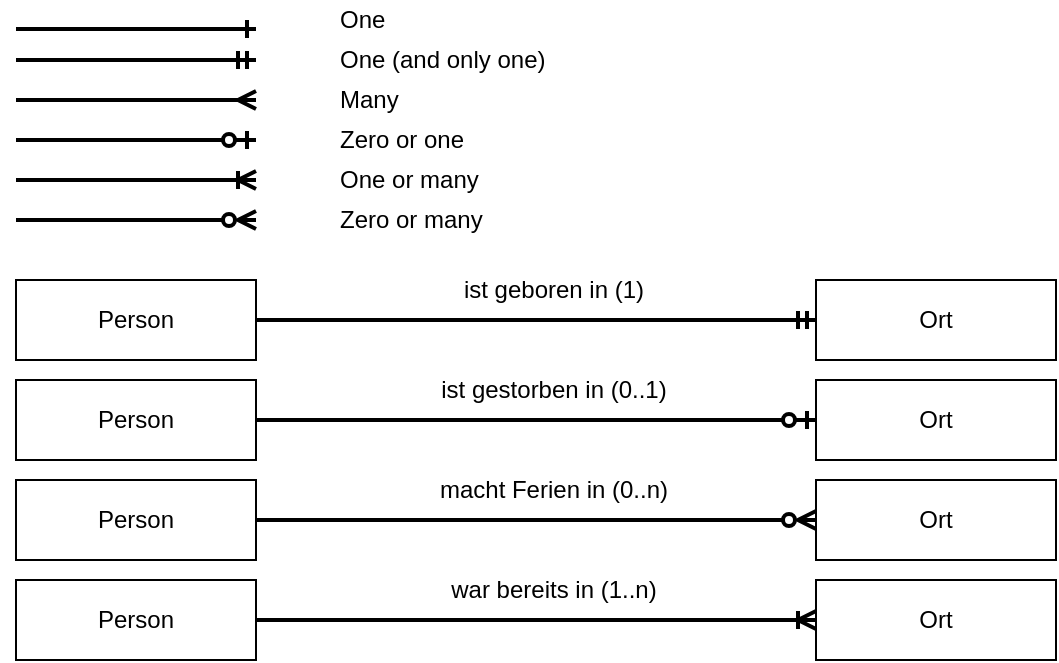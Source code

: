 <mxfile version="20.8.16" type="device"><diagram name="Seite-1" id="xLBUCEtowkX9UHh2SuQv"><mxGraphModel dx="1195" dy="708" grid="1" gridSize="10" guides="1" tooltips="1" connect="1" arrows="1" fold="1" page="1" pageScale="1" pageWidth="827" pageHeight="1169" math="0" shadow="0"><root><mxCell id="0"/><mxCell id="1" parent="0"/><mxCell id="oSPs1gEMBpM4rUfmCWVf-1" value="" style="endArrow=ERone;startArrow=none;html=1;rounded=0;fontSize=15;endFill=0;startFill=0;strokeWidth=2;labelBackgroundColor=none;fontColor=default;" edge="1" parent="1"><mxGeometry width="50" height="50" relative="1" as="geometry"><mxPoint x="80" y="34.5" as="sourcePoint"/><mxPoint x="200" y="34.5" as="targetPoint"/></mxGeometry></mxCell><mxCell id="oSPs1gEMBpM4rUfmCWVf-2" value="One" style="text;html=1;strokeColor=none;fillColor=none;align=left;verticalAlign=middle;whiteSpace=wrap;rounded=0;" vertex="1" parent="1"><mxGeometry x="240" y="20" width="60" height="20" as="geometry"/></mxCell><mxCell id="oSPs1gEMBpM4rUfmCWVf-3" value="" style="endArrow=ERmany;startArrow=none;html=1;rounded=0;fontSize=15;endFill=0;startFill=0;strokeWidth=2;labelBackgroundColor=none;fontColor=default;" edge="1" parent="1"><mxGeometry width="50" height="50" relative="1" as="geometry"><mxPoint x="80" y="70" as="sourcePoint"/><mxPoint x="200" y="70" as="targetPoint"/></mxGeometry></mxCell><mxCell id="oSPs1gEMBpM4rUfmCWVf-4" value="Many" style="text;html=1;strokeColor=none;fillColor=none;align=left;verticalAlign=middle;whiteSpace=wrap;rounded=0;" vertex="1" parent="1"><mxGeometry x="240" y="60" width="60" height="20" as="geometry"/></mxCell><mxCell id="oSPs1gEMBpM4rUfmCWVf-5" value="" style="endArrow=ERmandOne;startArrow=none;html=1;rounded=0;fontSize=15;endFill=0;startFill=0;strokeWidth=2;labelBackgroundColor=none;fontColor=default;" edge="1" parent="1"><mxGeometry width="50" height="50" relative="1" as="geometry"><mxPoint x="80" y="50" as="sourcePoint"/><mxPoint x="200" y="50" as="targetPoint"/></mxGeometry></mxCell><mxCell id="oSPs1gEMBpM4rUfmCWVf-6" value="One (and only one)" style="text;html=1;strokeColor=none;fillColor=none;align=left;verticalAlign=middle;whiteSpace=wrap;rounded=0;" vertex="1" parent="1"><mxGeometry x="240" y="40" width="120" height="20" as="geometry"/></mxCell><mxCell id="oSPs1gEMBpM4rUfmCWVf-7" value="" style="endArrow=ERzeroToOne;startArrow=none;html=1;rounded=0;fontSize=15;endFill=0;startFill=0;strokeWidth=2;labelBackgroundColor=none;fontColor=default;" edge="1" parent="1"><mxGeometry width="50" height="50" relative="1" as="geometry"><mxPoint x="80" y="90" as="sourcePoint"/><mxPoint x="200" y="90" as="targetPoint"/></mxGeometry></mxCell><mxCell id="oSPs1gEMBpM4rUfmCWVf-8" value="Zero or one" style="text;html=1;strokeColor=none;fillColor=none;align=left;verticalAlign=middle;whiteSpace=wrap;rounded=0;" vertex="1" parent="1"><mxGeometry x="240" y="80" width="70" height="20" as="geometry"/></mxCell><mxCell id="oSPs1gEMBpM4rUfmCWVf-9" value="" style="endArrow=ERoneToMany;startArrow=none;html=1;rounded=0;fontSize=15;endFill=0;startFill=0;strokeWidth=2;labelBackgroundColor=none;fontColor=default;" edge="1" parent="1"><mxGeometry width="50" height="50" relative="1" as="geometry"><mxPoint x="80" y="110" as="sourcePoint"/><mxPoint x="200" y="110" as="targetPoint"/></mxGeometry></mxCell><mxCell id="oSPs1gEMBpM4rUfmCWVf-10" value="One or many" style="text;html=1;strokeColor=none;fillColor=none;align=left;verticalAlign=middle;whiteSpace=wrap;rounded=0;" vertex="1" parent="1"><mxGeometry x="240" y="100" width="80" height="20" as="geometry"/></mxCell><mxCell id="oSPs1gEMBpM4rUfmCWVf-11" value="Zero or many" style="text;html=1;strokeColor=none;fillColor=none;align=left;verticalAlign=middle;whiteSpace=wrap;rounded=0;" vertex="1" parent="1"><mxGeometry x="240" y="120" width="80" height="20" as="geometry"/></mxCell><mxCell id="oSPs1gEMBpM4rUfmCWVf-12" value="" style="endArrow=ERzeroToMany;startArrow=none;html=1;rounded=0;fontSize=15;endFill=0;startFill=0;strokeWidth=2;labelBackgroundColor=none;fontColor=default;" edge="1" parent="1"><mxGeometry width="50" height="50" relative="1" as="geometry"><mxPoint x="80" y="130" as="sourcePoint"/><mxPoint x="200" y="130" as="targetPoint"/></mxGeometry></mxCell><mxCell id="oSPs1gEMBpM4rUfmCWVf-13" value="Person" style="rounded=0;whiteSpace=wrap;html=1;" vertex="1" parent="1"><mxGeometry x="80" y="160" width="120" height="40" as="geometry"/></mxCell><mxCell id="oSPs1gEMBpM4rUfmCWVf-15" style="edgeStyle=orthogonalEdgeStyle;rounded=0;orthogonalLoop=1;jettySize=auto;html=1;endArrow=none;endFill=0;startArrow=ERmandOne;startFill=0;strokeWidth=2;" edge="1" parent="1" source="oSPs1gEMBpM4rUfmCWVf-14" target="oSPs1gEMBpM4rUfmCWVf-13"><mxGeometry relative="1" as="geometry"/></mxCell><mxCell id="oSPs1gEMBpM4rUfmCWVf-14" value="Ort" style="rounded=0;whiteSpace=wrap;html=1;" vertex="1" parent="1"><mxGeometry x="480" y="160" width="120" height="40" as="geometry"/></mxCell><mxCell id="oSPs1gEMBpM4rUfmCWVf-16" value="ist geboren in (1)" style="text;html=1;strokeColor=none;fillColor=none;align=center;verticalAlign=middle;whiteSpace=wrap;rounded=0;" vertex="1" parent="1"><mxGeometry x="284" y="150" width="130" height="30" as="geometry"/></mxCell><mxCell id="oSPs1gEMBpM4rUfmCWVf-22" value="Person" style="rounded=0;whiteSpace=wrap;html=1;" vertex="1" parent="1"><mxGeometry x="80" y="210" width="120" height="40" as="geometry"/></mxCell><mxCell id="oSPs1gEMBpM4rUfmCWVf-23" style="edgeStyle=orthogonalEdgeStyle;rounded=0;orthogonalLoop=1;jettySize=auto;html=1;endArrow=none;endFill=0;startArrow=ERzeroToOne;startFill=0;strokeWidth=2;" edge="1" parent="1" source="oSPs1gEMBpM4rUfmCWVf-24" target="oSPs1gEMBpM4rUfmCWVf-22"><mxGeometry relative="1" as="geometry"/></mxCell><mxCell id="oSPs1gEMBpM4rUfmCWVf-24" value="Ort" style="rounded=0;whiteSpace=wrap;html=1;" vertex="1" parent="1"><mxGeometry x="480" y="210" width="120" height="40" as="geometry"/></mxCell><mxCell id="oSPs1gEMBpM4rUfmCWVf-25" value="ist gestorben in (0..1)" style="text;html=1;strokeColor=none;fillColor=none;align=center;verticalAlign=middle;whiteSpace=wrap;rounded=0;" vertex="1" parent="1"><mxGeometry x="284" y="200" width="130" height="30" as="geometry"/></mxCell><mxCell id="oSPs1gEMBpM4rUfmCWVf-26" value="Person" style="rounded=0;whiteSpace=wrap;html=1;" vertex="1" parent="1"><mxGeometry x="80" y="260" width="120" height="40" as="geometry"/></mxCell><mxCell id="oSPs1gEMBpM4rUfmCWVf-27" style="edgeStyle=orthogonalEdgeStyle;rounded=0;orthogonalLoop=1;jettySize=auto;html=1;endArrow=none;endFill=0;startArrow=ERzeroToMany;startFill=0;strokeWidth=2;" edge="1" parent="1" source="oSPs1gEMBpM4rUfmCWVf-28" target="oSPs1gEMBpM4rUfmCWVf-26"><mxGeometry relative="1" as="geometry"/></mxCell><mxCell id="oSPs1gEMBpM4rUfmCWVf-28" value="Ort" style="rounded=0;whiteSpace=wrap;html=1;" vertex="1" parent="1"><mxGeometry x="480" y="260" width="120" height="40" as="geometry"/></mxCell><mxCell id="oSPs1gEMBpM4rUfmCWVf-29" value="macht Ferien in (0..n)" style="text;html=1;strokeColor=none;fillColor=none;align=center;verticalAlign=middle;whiteSpace=wrap;rounded=0;" vertex="1" parent="1"><mxGeometry x="284" y="250" width="130" height="30" as="geometry"/></mxCell><mxCell id="oSPs1gEMBpM4rUfmCWVf-30" value="Person" style="rounded=0;whiteSpace=wrap;html=1;" vertex="1" parent="1"><mxGeometry x="80" y="310" width="120" height="40" as="geometry"/></mxCell><mxCell id="oSPs1gEMBpM4rUfmCWVf-31" style="edgeStyle=orthogonalEdgeStyle;rounded=0;orthogonalLoop=1;jettySize=auto;html=1;endArrow=none;endFill=0;startArrow=ERoneToMany;startFill=0;strokeWidth=2;" edge="1" parent="1" source="oSPs1gEMBpM4rUfmCWVf-32" target="oSPs1gEMBpM4rUfmCWVf-30"><mxGeometry relative="1" as="geometry"/></mxCell><mxCell id="oSPs1gEMBpM4rUfmCWVf-32" value="Ort" style="rounded=0;whiteSpace=wrap;html=1;" vertex="1" parent="1"><mxGeometry x="480" y="310" width="120" height="40" as="geometry"/></mxCell><mxCell id="oSPs1gEMBpM4rUfmCWVf-33" value="war bereits in (1..n)" style="text;html=1;strokeColor=none;fillColor=none;align=center;verticalAlign=middle;whiteSpace=wrap;rounded=0;" vertex="1" parent="1"><mxGeometry x="284" y="300" width="130" height="30" as="geometry"/></mxCell></root></mxGraphModel></diagram></mxfile>